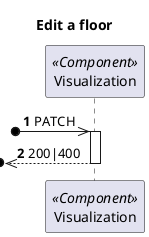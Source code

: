 @startuml
'https://plantuml.com/sequence-diagram

autonumber

skinparam packageStyle rect

title Edit a floor

participant "Visualization" as MD <<Component>>

?o->> MD : PATCH

activate MD
?o<<-- MD : 200|400
deactivate MD
@enduml
